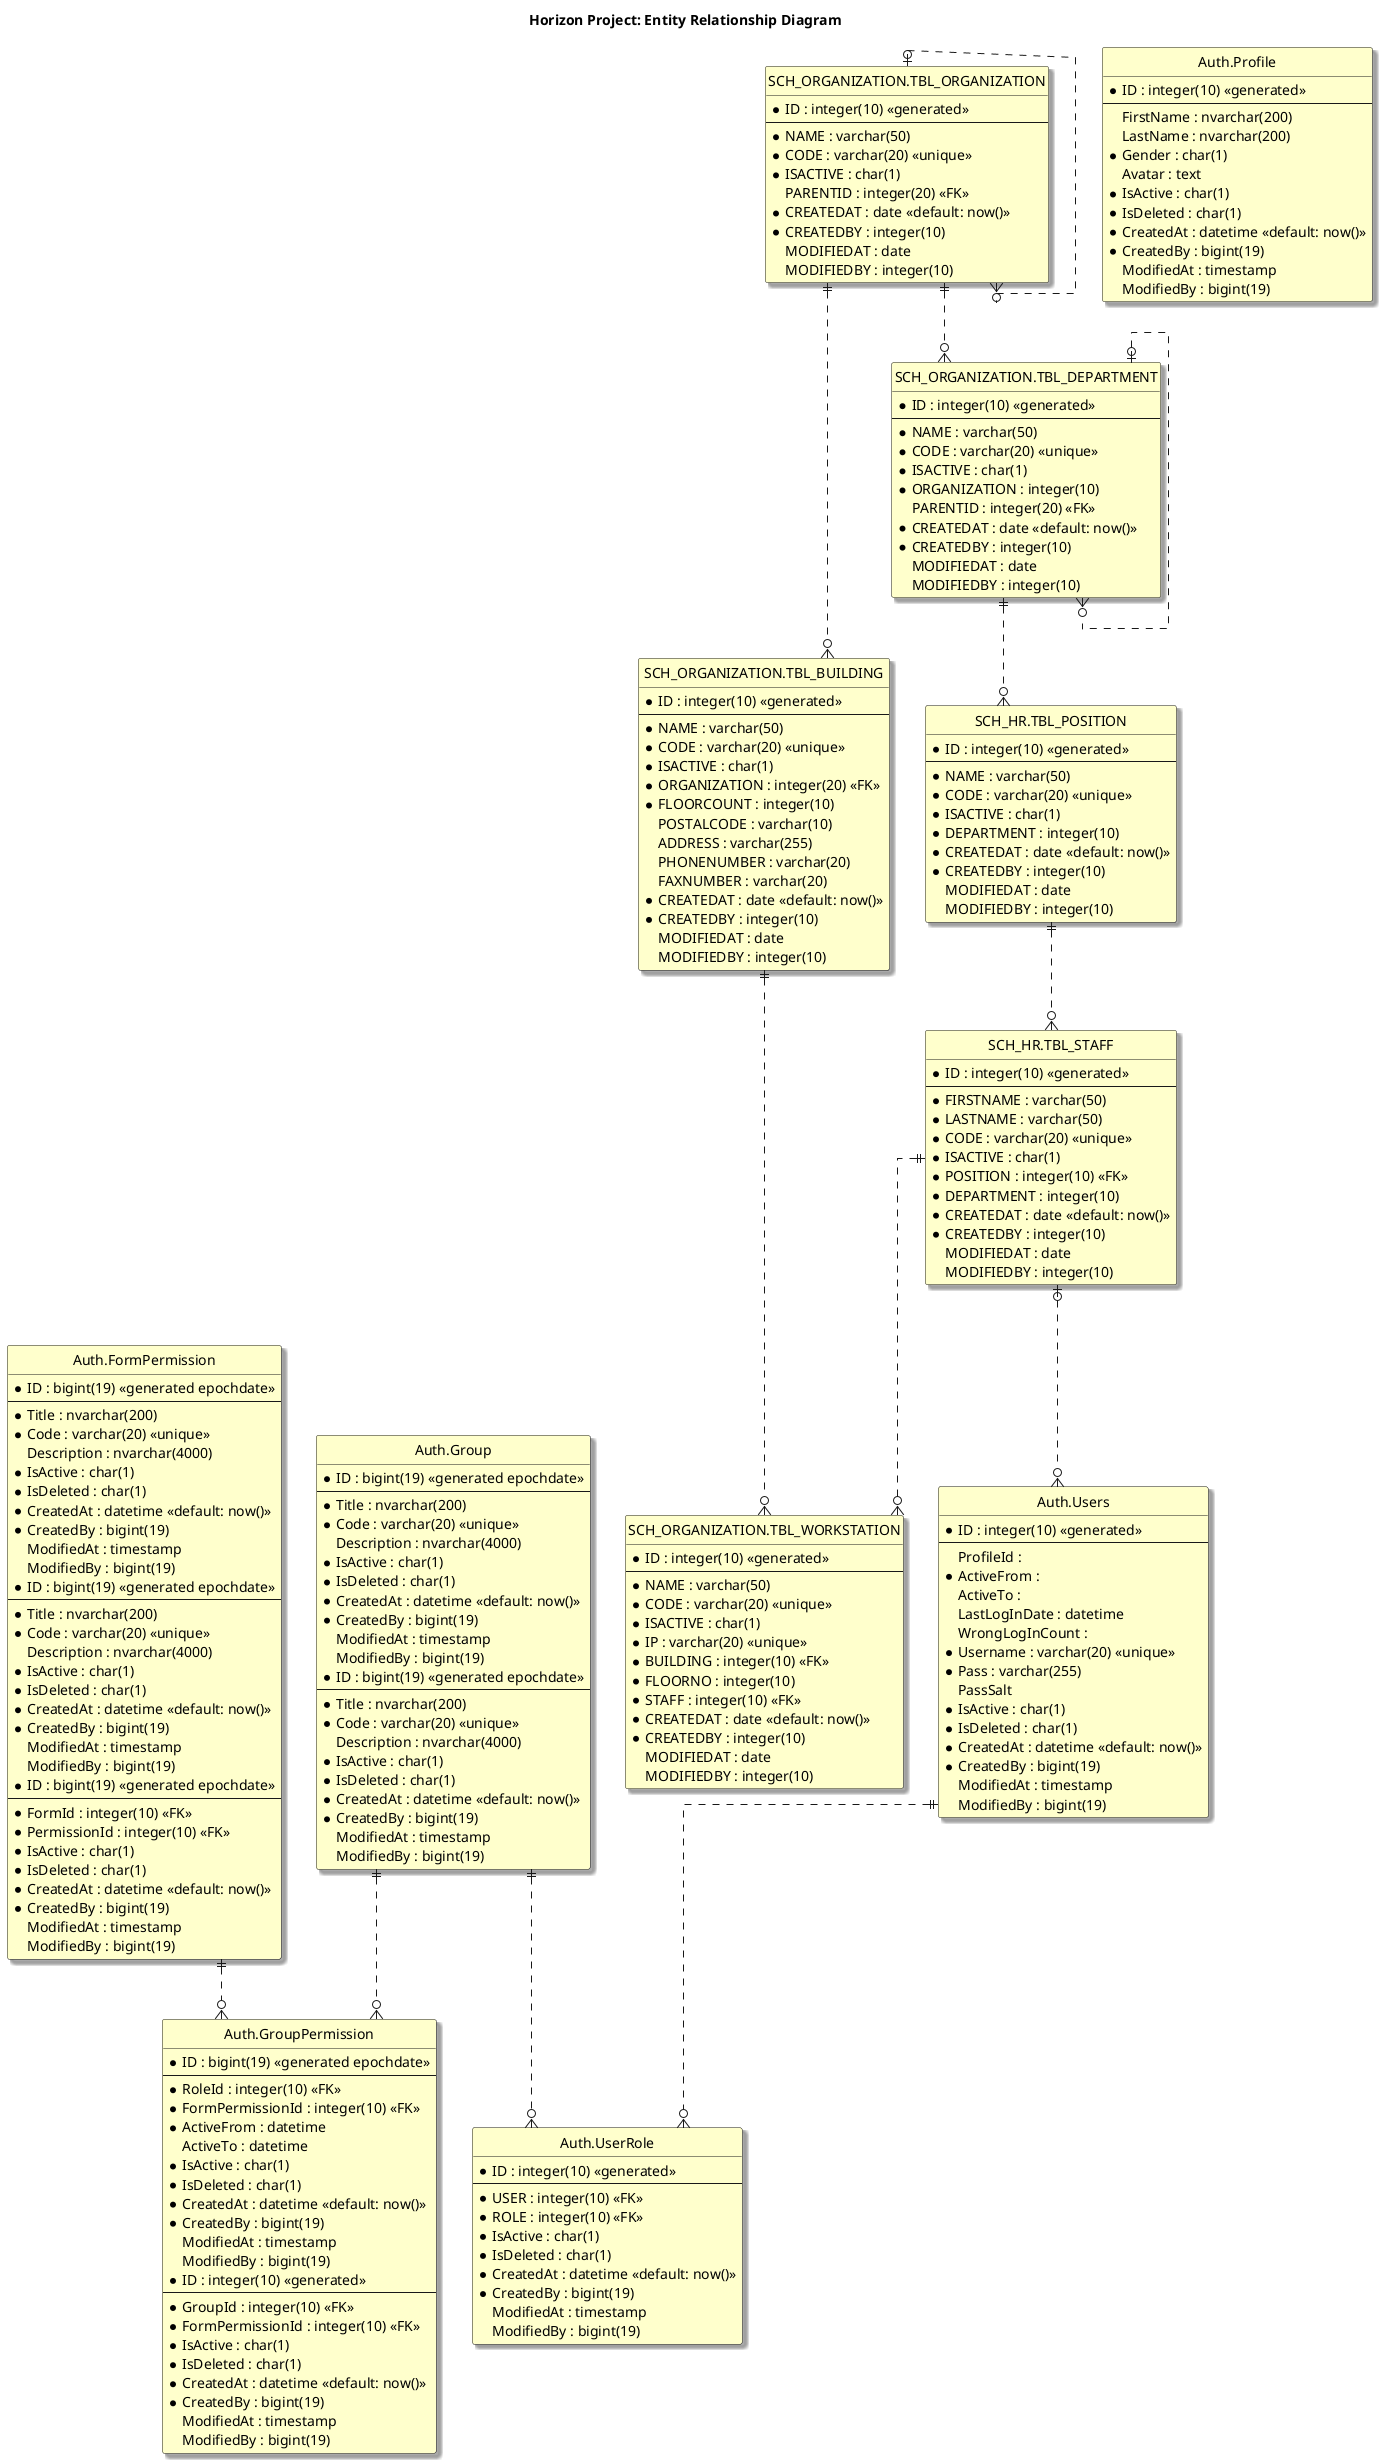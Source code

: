 @startuml
hide circle
skinparam classBackgroundColor #Business
skinparam linetype ortho
skinparam Shadowing True

title Horizon Project: Entity Relationship Diagram

entity "Auth.Role" as role {
  *ID : bigint(19) <<generated epochdate>>
  --
  *Title : nvarchar(200)
  *Code : varchar(20) <<unique>>
  Description : nvarchar(4000)
  *IsActive : char(1)
  *IsDeleted : char(1)
  *CreatedAt : datetime <<default: now()>>
  *CreatedBy : bigint(19)
  ModifiedAt : timestamp
  ModifiedBy : bigint(19)
}

entity "Auth.Group" as role {
  *ID : bigint(19) <<generated epochdate>>
  --
  *Title : nvarchar(200)
  *Code : varchar(20) <<unique>>
  Description : nvarchar(4000)
  *IsActive : char(1)
  *IsDeleted : char(1)
  *CreatedAt : datetime <<default: now()>>
  *CreatedBy : bigint(19)
  ModifiedAt : timestamp
  ModifiedBy : bigint(19)
}

entity "Auth.Permission" as action {
  *ID : bigint(19) <<generated epochdate>>
  --
  *Title : nvarchar(200)
  *Code : varchar(20) <<unique>>
  Description : nvarchar(4000)
  *IsActive : char(1)
  *IsDeleted : char(1)
  *CreatedAt : datetime <<default: now()>>
  *CreatedBy : bigint(19)
  ModifiedAt : timestamp
  ModifiedBy : bigint(19)
}

entity "Auth.Form" as action {
  *ID : bigint(19) <<generated epochdate>>
  --
  *Title : nvarchar(200)
  *Code : varchar(20) <<unique>>
  Description : nvarchar(4000)
  *IsActive : char(1)
  *IsDeleted : char(1)
  *CreatedAt : datetime <<default: now()>>
  *CreatedBy : bigint(19)
  ModifiedAt : timestamp
  ModifiedBy : bigint(19)
}

entity "Auth.FormPermission" as action {
  *ID : bigint(19) <<generated epochdate>>
  --
  *FormId : integer(10) <<FK>>
  *PermissionId : integer(10) <<FK>>
  *IsActive : char(1)
  *IsDeleted : char(1)
  *CreatedAt : datetime <<default: now()>>
  *CreatedBy : bigint(19)
  ModifiedAt : timestamp
  ModifiedBy : bigint(19)
}

entity "Auth.RolePermission" as roleAction {
  *ID : bigint(19) <<generated epochdate>>
  --
  *RoleId : integer(10) <<FK>>
  *FormPermissionId : integer(10) <<FK>>
  *ActiveFrom : datetime
  ActiveTo : datetime
  *IsActive : char(1)
  *IsDeleted : char(1)
  *CreatedAt : datetime <<default: now()>>
  *CreatedBy : bigint(19)
  ModifiedAt : timestamp
  ModifiedBy : bigint(19)
}

entity "Auth.GroupPermission" as roleAction {
  *ID : integer(10) <<generated>>
  --
  *GroupId : integer(10) <<FK>>
  *FormPermissionId : integer(10) <<FK>>
  *IsActive : char(1)
  *IsDeleted : char(1)
  *CreatedAt : datetime <<default: now()>>
  *CreatedBy : bigint(19)
  ModifiedAt : timestamp
  ModifiedBy : bigint(19)
}

entity "Auth.Profile" as profile {
  *ID : integer(10) <<generated>>
  --
  FirstName : nvarchar(200)
  LastName : nvarchar(200)
  *Gender : char(1)
  Avatar : text
  *IsActive : char(1)
  *IsDeleted : char(1)
  *CreatedAt : datetime <<default: now()>>
  *CreatedBy : bigint(19)
  ModifiedAt : timestamp
  ModifiedBy : bigint(19)
}

entity "Auth.Users" as user {
  *ID : integer(10) <<generated>>
  --
  ProfileId :
  *ActiveFrom :
  ActiveTo :
  LastLogInDate : datetime
  WrongLogInCount :
  *Username : varchar(20) <<unique>>
  *Pass : varchar(255)
  PassSalt
  *IsActive : char(1)
  *IsDeleted : char(1)
  *CreatedAt : datetime <<default: now()>>
  *CreatedBy : bigint(19)
  ModifiedAt : timestamp
  ModifiedBy : bigint(19)
}

entity "Auth.UserRole" as userRole {
  *ID : integer(10) <<generated>>
  --
  *USER : integer(10) <<FK>>
  *ROLE : integer(10) <<FK>>
  *IsActive : char(1)
  *IsDeleted : char(1)
  *CreatedAt : datetime <<default: now()>>
  *CreatedBy : bigint(19)
  ModifiedAt : timestamp
  ModifiedBy : bigint(19)
}

entity "SCH_ORGANIZATION.TBL_ORGANIZATION" as organization {
  *ID : integer(10) <<generated>>
  --
  *NAME : varchar(50)
  *CODE : varchar(20) <<unique>>
  *ISACTIVE : char(1)
  PARENTID : integer(20) <<FK>>
  *CREATEDAT : date <<default: now()>>
  *CREATEDBY : integer(10)
  MODIFIEDAT : date
  MODIFIEDBY : integer(10)
}


entity "SCH_ORGANIZATION.TBL_BUILDING" as building {
  *ID : integer(10) <<generated>>
  --
  *NAME : varchar(50)
  *CODE : varchar(20) <<unique>>
  *ISACTIVE : char(1)
  *ORGANIZATION : integer(20) <<FK>>
  *FLOORCOUNT : integer(10)
  POSTALCODE : varchar(10)
  ADDRESS : varchar(255)
  PHONENUMBER : varchar(20)
  FAXNUMBER : varchar(20)
  *CREATEDAT : date <<default: now()>>
  *CREATEDBY : integer(10)
  MODIFIEDAT : date
  MODIFIEDBY : integer(10)
}

entity "SCH_ORGANIZATION.TBL_WORKSTATION" as workStation {
  *ID : integer(10) <<generated>>
  --
  *NAME : varchar(50)
  *CODE : varchar(20) <<unique>>
  *ISACTIVE : char(1)
  *IP : varchar(20) <<unique>>
  *BUILDING : integer(10) <<FK>>
  *FLOORNO : integer(10)
  *STAFF : integer(10) <<FK>>
  *CREATEDAT : date <<default: now()>>
  *CREATEDBY : integer(10)
  MODIFIEDAT : date
  MODIFIEDBY : integer(10)
}


entity "SCH_ORGANIZATION.TBL_DEPARTMENT" as department {
  *ID : integer(10) <<generated>>
  --
  *NAME : varchar(50)
  *CODE : varchar(20) <<unique>>
  *ISACTIVE : char(1)
  *ORGANIZATION : integer(10) 
  PARENTID : integer(20) <<FK>>
  *CREATEDAT : date <<default: now()>>
  *CREATEDBY : integer(10)
  MODIFIEDAT : date
  MODIFIEDBY : integer(10)
}

entity "SCH_HR.TBL_POSITION" as position {
  *ID : integer(10) <<generated>>
  --
  *NAME : varchar(50)
  *CODE : varchar(20) <<unique>>
  *ISACTIVE : char(1)
  *DEPARTMENT : integer(10) 
  *CREATEDAT : date <<default: now()>>
  *CREATEDBY : integer(10)
  MODIFIEDAT : date
  MODIFIEDBY : integer(10)
}

entity "SCH_HR.TBL_STAFF" as staff {
  *ID : integer(10) <<generated>>
  --
  *FIRSTNAME : varchar(50)
  *LASTNAME : varchar(50)
  *CODE : varchar(20) <<unique>>
  *ISACTIVE : char(1)
  *POSITION : integer(10) <<FK>>
  *DEPARTMENT : integer(10) 
  *CREATEDAT : date <<default: now()>>
  *CREATEDBY : integer(10)
  MODIFIEDAT : date
  MODIFIEDBY : integer(10)
}

role ||..o{ roleAction
action ||..o{ roleAction
user ||..o{ userRole
role ||..o{ userRole
organization |o..o{ organization
organization ||..o{ building
organization ||..o{ department
building ||..o{ workStation
staff ||..o{ workStation
department |o..o{ department
department ||..o{ position
position ||..o{ staff
staff |o..o{ user

@enduml